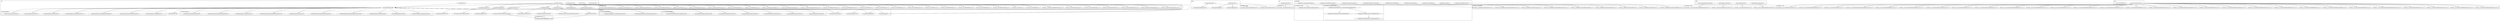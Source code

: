 digraph {
  subgraph cluster_de_monticore_types {
    label = "de.monticore.types";
    labeljust = l;
    node[shape=cds];
    Helper_de_monticore_types_TypesHelper [label="de.monticore.types.TypesHelper.java (193)"];
  }
  subgraph cluster_ast {
    label = "ast";
    labeljust = l;
    subgraph cluster_ast_additionalmethods {
      label = "ast.additionalmethods";
      labeljust = l;
      node[shape=ellipse];
      Template_ast_additionalmethods_DeepEqualsWithComments [label="ast.additionalmethods.DeepEqualsWithComments.ftl (26)"];
      node[shape=ellipse];
      Template_ast_additionalmethods_EqualsWithComments [label="ast.additionalmethods.EqualsWithComments.ftl (26)"];
      node[shape=ellipse];
      Template_ast_additionalmethods_Accept [label="ast.additionalmethods.Accept.ftl (26)"];
      node[shape=ellipse];
      Template_ast_additionalmethods_DeepCloneWithParameters [label="ast.additionalmethods.DeepCloneWithParameters.ftl (26)"];
      node[shape=ellipse];
      Template_ast_additionalmethods_AcceptSuper [label="ast.additionalmethods.AcceptSuper.ftl (52)"];
      node[shape=ellipse];
      Template_ast_additionalmethods_DeepEqualsWithOrder [label="ast.additionalmethods.DeepEqualsWithOrder.ftl (26)"];
      node[shape=ellipse];
      Template_ast_additionalmethods_RemoveChild [label="ast.additionalmethods.RemoveChild.ftl (26)"];
      node[shape=ellipse];
      Template_ast_additionalmethods_EqualAttributes [label="ast.additionalmethods.EqualAttributes.ftl (26)"];
      node[shape=ellipse];
      Template_ast_additionalmethods_Get [label="ast.additionalmethods.Get.ftl (84)"];
      node[shape=ellipse];
      Template_ast_additionalmethods_GetChildren [label="ast.additionalmethods.GetChildren.ftl (26)"];
    }
    subgraph cluster_ast_factorymethods {
      label = "ast.factorymethods";
      labeljust = l;
      node[shape=ellipse];
      Template_ast_factorymethods_ErrorIfNull [label="ast.factorymethods.ErrorIfNull.ftl (16)"];
      node[shape=ellipse];
      Template_ast_factorymethods_Create [label="ast.factorymethods.Create.ftl (26)"];
      node[shape=ellipse];
      Template_ast_factorymethods_DoCreate [label="ast.factorymethods.DoCreate.ftl (26)"];
      node[shape=ellipse];
      Template_ast_factorymethods_CreateDelegate [label="ast.factorymethods.CreateDelegate.ftl (17)"];
      node[shape=ellipse];
      Template_ast_factorymethods_DoCreateWithParams [label="ast.factorymethods.DoCreateWithParams.ftl (25)"];
      node[shape=ellipse];
      Template_ast_factorymethods_CreateWithParamsDelegate [label="ast.factorymethods.CreateWithParamsDelegate.ftl (1)"];
      node[shape=ellipse];
      Template_ast_factorymethods_CreateWithParams [label="ast.factorymethods.CreateWithParams.ftl (25)"];
    }
    node[shape=ellipse];
    Template_ast_ErrorIfNull [label="ast.ErrorIfNull.ftl (932)"];
    node[shape=ellipse];
    Template_ast_Attribute [label="ast.Attribute.ftl (110)"];
    node[shape=ellipse];
    Template_ast_BuilderAttribute [label="ast.BuilderAttribute.ftl (84)"];
    node[shape=ellipse];
    Template_ast_Class [label="ast.Class.ftl (3)"];
    node[shape=ellipse];
    Template_ast_BuilderConstructorParametersDeclaration [label="ast.BuilderConstructorParametersDeclaration.ftl (25)"];
    node[shape=ellipse];
    Template_ast_ASTNodeBase [label="ast.ASTNodeBase.ftl (1)"];
    node[shape=ellipse];
    Template_ast_ClassContent [label="ast.ClassContent.ftl (26)"];
    node[shape=ellipse];
    Template_ast_AstClass [label="ast.AstClass.ftl (26)"];
    node[shape=ellipse];
    Template_ast_ParametersDeclaration [label="ast.ParametersDeclaration.ftl (27)"];
    node[shape=ellipse];
    Template_ast_AstBuilder [label="ast.AstBuilder.ftl (26)"];
    node[shape=ellipse];
    Template_ast_AstInterface [label="ast.AstInterface.ftl (2)"];
    node[shape=ellipse];
    Template_ast_EmptyMethodBody [label="ast.EmptyMethodBody.ftl (26)"];
    node[shape=ellipse];
    Template_ast_Constructor [label="ast.Constructor.ftl (51)"];
    node[shape=ellipse];
    Template_ast_Constant [label="ast.Constant.ftl (84)"];
    node[shape=ellipse];
    Template_ast_ASTConstantsClass [label="ast.ASTConstantsClass.ftl (1)"];
    node[shape=ellipse];
    Template_ast_ConstructorAttributesSetter [label="ast.ConstructorAttributesSetter.ftl (25)"];
    node[shape=ellipse];
    Template_ast_AstSuperTypes [label="ast.AstSuperTypes.ftl (26)"];
    node[shape=ellipse];
    Template_ast_ConstructorParametersDeclaration [label="ast.ConstructorParametersDeclaration.ftl (25)"];
    node[shape=ellipse];
    Template_ast_AstSuperInterfaces [label="ast.AstSuperInterfaces.ftl (26)"];
    node[shape=ellipse];
    Template_ast_AstBuilderAttributeSetter [label="ast.AstBuilderAttributeSetter.ftl (84)"];
    node[shape=ellipse];
    Template_ast_ClassMethod [label="ast.ClassMethod.ftl (1096)"];
    node[shape=ellipse];
    Template_ast_AstEnum [label="ast.AstEnum.ftl (1)"];
  }
  subgraph cluster_parser {
    label = "parser";
    labeljust = l;
    node[shape=ellipse];
    Template_parser_MCParserMethods [label="parser.MCParserMethods.ftl (43)"];
    node[shape=ellipse];
    Template_parser_Parser [label="parser.Parser.ftl (1)"];
    node[shape=ellipse];
    Template_parser_MCParser [label="parser.MCParser.ftl (1)"];
    node[shape=ellipse];
    Template_parser_ParserHeader [label="parser.ParserHeader.ftl (1)"];
    node[shape=ellipse];
    Template_parser_LexerMember [label="parser.LexerMember.ftl (1)"];
  }
  subgraph cluster_od {
    label = "od";
    labeljust = l;
    node[shape=ellipse];
    Template_od_DiagramVisitor [label="od.DiagramVisitor.ftl (1)"];
  }
  subgraph cluster_simulation__symboltable {
    label = "simulation._symboltable";
    labeljust = l;
    node[shape=note];
    File_simulation__symboltable_SimulationSymbol [label="simulation._symboltable.SimulationSymbol.java (1)"];
    node[shape=note];
    File_simulation__symboltable_SimulationSymbolTableCreator [label="simulation._symboltable.SimulationSymbolTableCreator.java (1)"];
    node[shape=note];
    File_simulation__symboltable_SimulationSymbolReference [label="simulation._symboltable.SimulationSymbolReference.java (1)"];
    node[shape=note];
    File_simulation__symboltable_SimulationScope [label="simulation._symboltable.SimulationScope.java (1)"];
    node[shape=note];
    File_simulation__symboltable_SimulationKind [label="simulation._symboltable.SimulationKind.java (1)"];
    node[shape=note];
    File_simulation__symboltable_SimulationModelLoader [label="simulation._symboltable.SimulationModelLoader.java (1)"];
    node[shape=note];
    File_simulation__symboltable_SimulationResolvingFilter [label="simulation._symboltable.SimulationResolvingFilter.java (1)"];
    node[shape=note];
    File_simulation__symboltable_SimulationModelNameCalculator [label="simulation._symboltable.SimulationModelNameCalculator.java (1)"];
    node[shape=note];
    File_simulation__symboltable_SimulationLanguage [label="simulation._symboltable.SimulationLanguage.java (1)"];
  }
  subgraph cluster_simulation__parser {
    label = "simulation._parser";
    labeljust = l;
    node[shape=note];
    File_simulation__parser_SimulationParser [label="simulation._parser.SimulationParser.java (1)"];
    node[shape=note];
    File_simulation__parser_SimulationAntlr [label="simulation._parser.SimulationAntlr.g4 (1)"];
  }
  subgraph cluster_simulation__od {
    label = "simulation._od";
    labeljust = l;
    node[shape=note];
    File_simulation__od_Simulation2OD [label="simulation._od.Simulation2OD.java (1)"];
  }
  subgraph cluster_simulation__visitor {
    label = "simulation._visitor";
    labeljust = l;
    node[shape=note];
    File_simulation__visitor_SimulationParentAwareVisitor [label="simulation._visitor.SimulationParentAwareVisitor.java (1)"];
    node[shape=note];
    File_simulation__visitor_SimulationVisitor [label="simulation._visitor.SimulationVisitor.java (1)"];
    node[shape=note];
    File_simulation__visitor_SimulationInheritanceVisitor [label="simulation._visitor.SimulationInheritanceVisitor.java (1)"];
    node[shape=note];
    File_simulation__visitor_CommonSimulationDelegatorVisitor [label="simulation._visitor.CommonSimulationDelegatorVisitor.java (1)"];
  }
  subgraph cluster_simulation__ast {
    label = "simulation._ast";
    labeljust = l;
    node[shape=note];
    File_simulation__ast_ASTWeather [label="simulation._ast.ASTWeather.java (1)"];
    node[shape=note];
    File_simulation__ast_ASTExplicitVehicle [label="simulation._ast.ASTExplicitVehicle.java (1)"];
    node[shape=note];
    File_simulation__ast_ASTSimulationNode [label="simulation._ast.ASTSimulationNode.java (1)"];
    node[shape=note];
    File_simulation__ast_ASTSimulationLoopFrequency [label="simulation._ast.ASTSimulationLoopFrequency.java (1)"];
    node[shape=note];
    File_simulation__ast_ASTPedestrianDensity [label="simulation._ast.ASTPedestrianDensity.java (1)"];
    node[shape=note];
    File_simulation__ast_ASTMapSectorHeight [label="simulation._ast.ASTMapSectorHeight.java (1)"];
    node[shape=note];
    File_simulation__ast_ASTPedestrians [label="simulation._ast.ASTPedestrians.java (1)"];
    node[shape=note];
    File_simulation__ast_ASTWeatherObj [label="simulation._ast.ASTWeatherObj.java (1)"];
    node[shape=note];
    File_simulation__ast_ASTConstantsSimulation [label="simulation._ast.ASTConstantsSimulation.java (1)"];
    node[shape=note];
    File_simulation__ast_ASTMaxSectorUsers [label="simulation._ast.ASTMaxSectorUsers.java (1)"];
    node[shape=note];
    File_simulation__ast_ASTTimeout [label="simulation._ast.ASTTimeout.java (1)"];
    node[shape=note];
    File_simulation__ast_ASTMapSectorWidth [label="simulation._ast.ASTMapSectorWidth.java (1)"];
    node[shape=note];
    File_simulation__ast_ASTSequenceWeather [label="simulation._ast.ASTSequenceWeather.java (1)"];
    node[shape=note];
    File_simulation__ast_ASTSimulation [label="simulation._ast.ASTSimulation.java (1)"];
    node[shape=note];
    File_simulation__ast_SimulationPackage [label="simulation._ast.SimulationPackage.java (1)"];
    node[shape=note];
    File_simulation__ast_ASTSimulationRenderFrequency [label="simulation._ast.ASTSimulationRenderFrequency.java (1)"];
    node[shape=note];
    File_simulation__ast_ASTMapPath [label="simulation._ast.ASTMapPath.java (1)"];
    node[shape=note];
    File_simulation__ast_ASTTime [label="simulation._ast.ASTTime.java (1)"];
    node[shape=note];
    File_simulation__ast_ASTRandomWeather [label="simulation._ast.ASTRandomWeather.java (1)"];
    node[shape=note];
    File_simulation__ast_ASTMapHeight [label="simulation._ast.ASTMapHeight.java (1)"];
    node[shape=note];
    File_simulation__ast_ASTPathedVehicle [label="simulation._ast.ASTPathedVehicle.java (1)"];
    node[shape=note];
    File_simulation__ast_ASTFixedWeather [label="simulation._ast.ASTFixedWeather.java (1)"];
    node[shape=note];
    File_simulation__ast_SimulationLiterals [label="simulation._ast.SimulationLiterals.java (1)"];
    node[shape=note];
    File_simulation__ast_ASTVehicles [label="simulation._ast.ASTVehicles.java (1)"];
    node[shape=note];
    File_simulation__ast_SimulationPackageImpl [label="simulation._ast.SimulationPackageImpl.java (1)"];
    node[shape=note];
    File_simulation__ast_ASTMapName [label="simulation._ast.ASTMapName.java (1)"];
    node[shape=note];
    File_simulation__ast_ASTForecast [label="simulation._ast.ASTForecast.java (1)"];
    node[shape=note];
    File_simulation__ast_ASTRandomVehicle [label="simulation._ast.ASTRandomVehicle.java (1)"];
    node[shape=note];
    File_simulation__ast_SimulationNodeFactory [label="simulation._ast.SimulationNodeFactory.java (1)"];
    node[shape=note];
    File_simulation__ast_ASTSimulationType [label="simulation._ast.ASTSimulationType.java (1)"];
    node[shape=note];
    File_simulation__ast_ASTMapOverlap [label="simulation._ast.ASTMapOverlap.java (1)"];
    node[shape=note];
    File_simulation__ast_ASTSimulationDuration [label="simulation._ast.ASTSimulationDuration.java (1)"];
  }
  subgraph cluster_simulation__cocos {
    label = "simulation._cocos";
    labeljust = l;
    node[shape=note];
    File_simulation__cocos_SimulationASTWeatherObjCoCo [label="simulation._cocos.SimulationASTWeatherObjCoCo.java (1)"];
    node[shape=note];
    File_simulation__cocos_SimulationASTMapSectorWidthCoCo [label="simulation._cocos.SimulationASTMapSectorWidthCoCo.java (1)"];
    node[shape=note];
    File_simulation__cocos_SimulationASTMapHeightCoCo [label="simulation._cocos.SimulationASTMapHeightCoCo.java (1)"];
    node[shape=note];
    File_simulation__cocos_SimulationASTFixedWeatherCoCo [label="simulation._cocos.SimulationASTFixedWeatherCoCo.java (1)"];
    node[shape=note];
    File_simulation__cocos_SimulationASTMaxSectorUsersCoCo [label="simulation._cocos.SimulationASTMaxSectorUsersCoCo.java (1)"];
    node[shape=note];
    File_simulation__cocos_SimulationASTRandomWeatherCoCo [label="simulation._cocos.SimulationASTRandomWeatherCoCo.java (1)"];
    node[shape=note];
    File_simulation__cocos_SimulationASTVehiclesCoCo [label="simulation._cocos.SimulationASTVehiclesCoCo.java (1)"];
    node[shape=note];
    File_simulation__cocos_SimulationASTSequenceWeatherCoCo [label="simulation._cocos.SimulationASTSequenceWeatherCoCo.java (1)"];
    node[shape=note];
    File_simulation__cocos_SimulationASTMapOverlapCoCo [label="simulation._cocos.SimulationASTMapOverlapCoCo.java (1)"];
    node[shape=note];
    File_simulation__cocos_SimulationASTMapPathCoCo [label="simulation._cocos.SimulationASTMapPathCoCo.java (1)"];
    node[shape=note];
    File_simulation__cocos_SimulationASTSimulationNodeCoCo [label="simulation._cocos.SimulationASTSimulationNodeCoCo.java (1)"];
    node[shape=note];
    File_simulation__cocos_SimulationASTPedestrianDensityCoCo [label="simulation._cocos.SimulationASTPedestrianDensityCoCo.java (1)"];
    node[shape=note];
    File_simulation__cocos_SimulationASTForecastCoCo [label="simulation._cocos.SimulationASTForecastCoCo.java (1)"];
    node[shape=note];
    File_simulation__cocos_SimulationASTPedestriansCoCo [label="simulation._cocos.SimulationASTPedestriansCoCo.java (1)"];
    node[shape=note];
    File_simulation__cocos_SimulationASTMapSectorHeightCoCo [label="simulation._cocos.SimulationASTMapSectorHeightCoCo.java (1)"];
    node[shape=note];
    File_simulation__cocos_SimulationSimulationPackageCoCo [label="simulation._cocos.SimulationSimulationPackageCoCo.java (1)"];
    node[shape=note];
    File_simulation__cocos_SimulationASTTimeoutCoCo [label="simulation._cocos.SimulationASTTimeoutCoCo.java (1)"];
    node[shape=note];
    File_simulation__cocos_SimulationASTSimulationTypeCoCo [label="simulation._cocos.SimulationASTSimulationTypeCoCo.java (1)"];
    node[shape=note];
    File_simulation__cocos_SimulationASTSimulationDurationCoCo [label="simulation._cocos.SimulationASTSimulationDurationCoCo.java (1)"];
    node[shape=note];
    File_simulation__cocos_SimulationASTMapNameCoCo [label="simulation._cocos.SimulationASTMapNameCoCo.java (1)"];
    node[shape=note];
    File_simulation__cocos_SimulationCoCoChecker [label="simulation._cocos.SimulationCoCoChecker.java (1)"];
    node[shape=note];
    File_simulation__cocos_SimulationASTSimulationLoopFrequencyCoCo [label="simulation._cocos.SimulationASTSimulationLoopFrequencyCoCo.java (1)"];
    node[shape=note];
    File_simulation__cocos_SimulationASTTimeCoCo [label="simulation._cocos.SimulationASTTimeCoCo.java (1)"];
    node[shape=note];
    File_simulation__cocos_SimulationASTRandomVehicleCoCo [label="simulation._cocos.SimulationASTRandomVehicleCoCo.java (1)"];
    node[shape=note];
    File_simulation__cocos_SimulationASTExplicitVehicleCoCo [label="simulation._cocos.SimulationASTExplicitVehicleCoCo.java (1)"];
    node[shape=note];
    File_simulation__cocos_SimulationASTPathedVehicleCoCo [label="simulation._cocos.SimulationASTPathedVehicleCoCo.java (1)"];
    node[shape=note];
    File_simulation__cocos_SimulationASTSimulationCoCo [label="simulation._cocos.SimulationASTSimulationCoCo.java (1)"];
    node[shape=note];
    File_simulation__cocos_SimulationASTWeatherCoCo [label="simulation._cocos.SimulationASTWeatherCoCo.java (1)"];
    node[shape=note];
    File_simulation__cocos_SimulationASTSimulationRenderFrequencyCoCo [label="simulation._cocos.SimulationASTSimulationRenderFrequencyCoCo.java (1)"];
  }
  subgraph cluster_ast_emf {
    label = "ast_emf";
    labeljust = l;
    subgraph cluster_ast_emf_additionalmethods {
      label = "ast_emf.additionalmethods";
      labeljust = l;
      node[shape=ellipse];
      Template_ast_emf_additionalmethods_EUnset [label="ast_emf.additionalmethods.EUnset.ftl (26)"];
      node[shape=ellipse];
      Template_ast_emf_additionalmethods_EToString [label="ast_emf.additionalmethods.EToString.ftl (26)"];
      node[shape=ellipse];
      Template_ast_emf_additionalmethods_EStructuralFeature [label="ast_emf.additionalmethods.EStructuralFeature.ftl (52)"];
      node[shape=ellipse];
      Template_ast_emf_additionalmethods_Set [label="ast_emf.additionalmethods.Set.ftl (84)"];
      node[shape=ellipse];
      Template_ast_emf_additionalmethods_ESet [label="ast_emf.additionalmethods.ESet.ftl (26)"];
      node[shape=ellipse];
      Template_ast_emf_additionalmethods_EIsSet [label="ast_emf.additionalmethods.EIsSet.ftl (26)"];
      node[shape=ellipse];
      Template_ast_emf_additionalmethods_EGet [label="ast_emf.additionalmethods.EGet.ftl (26)"];
    }
    subgraph cluster_ast_emf_epackagemethods {
      label = "ast_emf.epackagemethods";
      labeljust = l;
      node[shape=ellipse];
      Template_ast_emf_epackagemethods_CreatePackageContents [label="ast_emf.epackagemethods.CreatePackageContents.ftl (1)"];
      node[shape=ellipse];
      Template_ast_emf_epackagemethods_InitializePackageContents [label="ast_emf.epackagemethods.InitializePackageContents.ftl (1)"];
    }
    node[shape=ellipse];
    Template_ast_emf_AstEImports [label="ast_emf.AstEImports.ftl (26)"];
    node[shape=ellipse];
    Template_ast_emf_AstNodeFactory [label="ast_emf.AstNodeFactory.ftl (1)"];
    node[shape=ellipse];
    Template_ast_emf_EPackage [label="ast_emf.EPackage.ftl (1)"];
    node[shape=ellipse];
    Template_ast_emf_EPackageImpl [label="ast_emf.EPackageImpl.ftl (1)"];
  }
  subgraph cluster_visitor {
    label = "visitor";
    labeljust = l;
    node[shape=ellipse];
    Template_visitor_SimpleVisitor [label="visitor.SimpleVisitor.ftl (1)"];
    node[shape=ellipse];
    Template_visitor_InheritanceVisitor [label="visitor.InheritanceVisitor.ftl (1)"];
    node[shape=ellipse];
    Template_visitor_ParentAwareVisitor [label="visitor.ParentAwareVisitor.ftl (1)"];
    node[shape=ellipse];
    Template_visitor_CommonDelegatorVisitor [label="visitor.CommonDelegatorVisitor.ftl (1)"];
  }
  subgraph cluster_cocos {
    label = "cocos";
    labeljust = l;
    node[shape=ellipse];
    Template_cocos_CoCoChecker [label="cocos.CoCoChecker.ftl (1)"];
    node[shape=ellipse];
    Template_cocos_CoCoInterface [label="cocos.CoCoInterface.ftl (28)"];
  }
  subgraph cluster_symboltable {
    label = "symboltable";
    labeljust = l;
    subgraph cluster_symboltable_symboltablecreators {
      label = "symboltable.symboltablecreators";
      labeljust = l;
      node[shape=ellipse];
      Template_symboltable_symboltablecreators_SymbolMethods [label="symboltable.symboltablecreators.SymbolMethods.ftl (1)"];
      node[shape=ellipse];
      Template_symboltable_symboltablecreators_ScopeSpanningSymbolMethods [label="symboltable.symboltablecreators.ScopeSpanningSymbolMethods.ftl (1)"];
      node[shape=ellipse];
      Template_symboltable_symboltablecreators_EndVisitMethod [label="symboltable.symboltablecreators.EndVisitMethod.ftl (1)"];
      node[shape=ellipse];
      Template_symboltable_symboltablecreators_InitializeSymbol [label="symboltable.symboltablecreators.InitializeSymbol.ftl (1)"];
    }
    subgraph cluster_symboltable_symbols {
      label = "symboltable.symbols";
      labeljust = l;
      node[shape=ellipse];
      Template_symboltable_symbols_KindConstantDeclaration [label="symboltable.symbols.KindConstantDeclaration.ftl (1)"];
    }
    node[shape=ellipse];
    Template_symboltable_ResolvingFilter [label="symboltable.ResolvingFilter.ftl (1)"];
    node[shape=ellipse];
    Template_symboltable_SymbolTableCreator [label="symboltable.SymbolTableCreator.ftl (1)"];
    node[shape=ellipse];
    Template_symboltable_ScopeSpanningSymbol [label="symboltable.ScopeSpanningSymbol.ftl (1)"];
    node[shape=ellipse];
    Template_symboltable_ModelLoader [label="symboltable.ModelLoader.ftl (1)"];
    node[shape=ellipse];
    Template_symboltable_ModelingLanguage [label="symboltable.ModelingLanguage.ftl (1)"];
    node[shape=ellipse];
    Template_symboltable_Scope [label="symboltable.Scope.ftl (1)"];
    node[shape=ellipse];
    Template_symboltable_SymbolReference [label="symboltable.SymbolReference.ftl (1)"];
    node[shape=ellipse];
    Template_symboltable_ModelNameCalculator [label="symboltable.ModelNameCalculator.ftl (1)"];
    node[shape=ellipse];
    Template_symboltable_SymbolKind [label="symboltable.SymbolKind.ftl (1)"];
  }
  Template_ast_BuilderAttribute -> Helper_de_monticore_types_TypesHelper;
  Template_ast_Class -> File_simulation__ast_SimulationPackageImpl;
  Template_ast_Class -> File_simulation__ast_SimulationNodeFactory;
  Template_ast_Class -> Template_ast_emf_AstNodeFactory;
  Template_ast_Class -> File_simulation__ast_ASTConstantsSimulation;
  Template_ast_Class -> Template_ast_emf_EPackageImpl;
  Template_ast_Class -> Template_ast_ASTConstantsClass;
  Template_ast_AstClass -> File_simulation__ast_ASTRandomVehicle;
  Template_ast_AstClass -> Template_ast_ClassMethod;
  Template_ast_AstClass -> File_simulation__ast_ASTSimulationLoopFrequency;
  Template_ast_AstClass -> File_simulation__ast_ASTPedestrians;
  Template_ast_AstClass -> Template_ast_emf_AstEImports;
  Template_ast_AstClass -> Template_ast_ClassContent;
  Template_ast_AstClass -> File_simulation__ast_ASTMapHeight;
  Template_ast_AstClass -> File_simulation__ast_ASTSimulation;
  Template_ast_AstClass -> File_simulation__ast_ASTRandomWeather;
  Template_ast_AstClass -> File_simulation__ast_ASTSimulationDuration;
  Template_ast_AstClass -> File_simulation__ast_ASTWeather;
  Template_ast_AstClass -> File_simulation__ast_ASTTime;
  Template_ast_AstClass -> File_simulation__ast_ASTSimulationRenderFrequency;
  Template_ast_AstClass -> Template_ast_Attribute;
  Template_ast_AstClass -> File_simulation__ast_ASTMapOverlap;
  Template_ast_AstClass -> Template_ast_Constructor;
  Template_ast_AstClass -> File_simulation__ast_ASTMapName;
  Template_ast_AstClass -> File_simulation__ast_ASTTimeout;
  Template_ast_AstClass -> File_simulation__ast_ASTWeatherObj;
  Template_ast_AstClass -> File_simulation__ast_ASTMapSectorHeight;
  Template_ast_AstClass -> File_simulation__ast_ASTMapSectorWidth;
  Template_ast_AstClass -> File_simulation__ast_ASTPedestrianDensity;
  Template_ast_AstClass -> File_simulation__ast_ASTExplicitVehicle;
  Template_ast_AstClass -> File_simulation__ast_ASTSimulationType;
  Template_ast_AstClass -> File_simulation__ast_ASTVehicles;
  Template_ast_AstClass -> File_simulation__ast_ASTSequenceWeather;
  Template_ast_AstClass -> File_simulation__ast_ASTPathedVehicle;
  Template_ast_AstClass -> File_simulation__ast_ASTForecast;
  Template_ast_AstClass -> File_simulation__ast_ASTMapPath;
  Template_ast_AstClass -> File_simulation__ast_ASTFixedWeather;
  Template_ast_AstClass -> Template_ast_AstBuilder;
  Template_ast_AstClass -> File_simulation__ast_ASTMaxSectorUsers;
  Template_ast_AstClass -> Template_ast_AstSuperTypes;
  Template_ast_AstBuilder -> Template_ast_AstBuilderAttributeSetter;
  Template_ast_AstBuilder -> Template_ast_BuilderConstructorParametersDeclaration;
  Template_ast_AstBuilder -> Template_ast_BuilderAttribute;
  Template_ast_AstBuilder -> Template_ast_ParametersDeclaration;
  Template_ast_AstInterface -> Template_ast_ASTNodeBase;
  Template_ast_AstInterface -> File_simulation__ast_ASTSimulationNode;
  Template_ast_AstInterface -> File_simulation__ast_SimulationPackage;
  Template_ast_AstInterface -> Template_ast_emf_EPackage;
  Template_ast_Constructor -> Template_ast_ConstructorAttributesSetter;
  Template_ast_Constructor -> Template_ast_EmptyMethodBody;
  Template_ast_Constructor -> Template_ast_ParametersDeclaration;
  Template_ast_Constructor -> Template_ast_ConstructorParametersDeclaration;
  Template_ast_AstSuperTypes -> Template_ast_AstSuperInterfaces;
  Template_ast_ConstructorParametersDeclaration -> Helper_de_monticore_types_TypesHelper;
  Template_ast_AstBuilderAttributeSetter -> Helper_de_monticore_types_TypesHelper;
  Template_ast_ClassMethod -> Template_ast_additionalmethods_GetChildren;
  Template_ast_ClassMethod -> Template_ast_additionalmethods_DeepCloneWithParameters;
  Template_ast_ClassMethod -> Template_ast_emf_additionalmethods_ESet;
  Template_ast_ClassMethod -> Template_ast_factorymethods_CreateWithParams;
  Template_ast_ClassMethod -> Template_ast_factorymethods_Create;
  Template_ast_ClassMethod -> Template_ast_ErrorIfNull;
  Template_ast_ClassMethod -> Template_ast_additionalmethods_Accept;
  Template_ast_ClassMethod -> Template_ast_emf_additionalmethods_EIsSet;
  Template_ast_ClassMethod -> Template_ast_additionalmethods_Get;
  Template_ast_ClassMethod -> Template_ast_additionalmethods_EqualsWithComments;
  Template_ast_ClassMethod -> Template_ast_emf_additionalmethods_EGet;
  Template_ast_ClassMethod -> Template_ast_emf_additionalmethods_Set;
  Template_ast_ClassMethod -> Template_ast_factorymethods_CreateWithParamsDelegate;
  Template_ast_ClassMethod -> Template_ast_emf_additionalmethods_EToString;
  Template_ast_ClassMethod -> Template_ast_additionalmethods_DeepEqualsWithComments;
  Template_ast_ClassMethod -> Template_ast_additionalmethods_RemoveChild;
  Template_ast_ClassMethod -> Template_ast_additionalmethods_DeepEqualsWithOrder;
  Template_ast_ClassMethod -> Template_ast_factorymethods_ErrorIfNull;
  Template_ast_ClassMethod -> Template_ast_additionalmethods_AcceptSuper;
  Template_ast_ClassMethod -> Template_ast_factorymethods_DoCreate;
  Template_ast_ClassMethod -> Template_ast_emf_epackagemethods_CreatePackageContents;
  Template_ast_ClassMethod -> Template_ast_emf_epackagemethods_InitializePackageContents;
  Template_ast_ClassMethod -> Template_ast_factorymethods_CreateDelegate;
  Template_ast_ClassMethod -> Template_ast_additionalmethods_EqualAttributes;
  Template_ast_ClassMethod -> Template_ast_emf_additionalmethods_EStructuralFeature;
  Template_ast_ClassMethod -> Template_ast_emf_additionalmethods_EUnset;
  Template_ast_ClassMethod -> Template_ast_factorymethods_DoCreateWithParams;
  Template_ast_AstEnum -> Template_ast_ClassMethod;
  Template_ast_AstEnum -> File_simulation__ast_SimulationLiterals;
  Template_parser_Parser -> Template_parser_LexerMember;
  Template_parser_Parser -> Template_parser_ParserHeader;
  Template_parser_Parser -> File_simulation__parser_SimulationAntlr;
  Template_parser_MCParser -> Template_parser_MCParserMethods;
  Template_parser_MCParser -> File_simulation__parser_SimulationParser;
  Template_od_DiagramVisitor -> File_simulation__od_Simulation2OD;
  Template_ast_emf_AstNodeFactory -> Template_ast_ClassMethod;
  Template_ast_emf_AstNodeFactory -> Template_ast_Attribute;
  Template_ast_emf_EPackage -> Template_ast_ClassMethod;
  Template_ast_emf_EPackage -> Template_ast_Constant;
  Template_ast_emf_EPackageImpl -> Template_ast_ClassMethod;
  Template_visitor_SimpleVisitor -> File_simulation__visitor_SimulationVisitor;
  Template_visitor_InheritanceVisitor -> File_simulation__visitor_SimulationInheritanceVisitor;
  Template_visitor_ParentAwareVisitor -> File_simulation__visitor_SimulationParentAwareVisitor;
  Template_visitor_CommonDelegatorVisitor -> File_simulation__visitor_CommonSimulationDelegatorVisitor;
  Template_cocos_CoCoChecker -> File_simulation__cocos_SimulationCoCoChecker;
  Template_cocos_CoCoInterface -> File_simulation__cocos_SimulationASTMapNameCoCo;
  Template_cocos_CoCoInterface -> File_simulation__cocos_SimulationASTRandomWeatherCoCo;
  Template_cocos_CoCoInterface -> File_simulation__cocos_SimulationASTWeatherObjCoCo;
  Template_cocos_CoCoInterface -> File_simulation__cocos_SimulationASTMapPathCoCo;
  Template_cocos_CoCoInterface -> File_simulation__cocos_SimulationASTSequenceWeatherCoCo;
  Template_cocos_CoCoInterface -> File_simulation__cocos_SimulationASTTimeoutCoCo;
  Template_cocos_CoCoInterface -> File_simulation__cocos_SimulationASTSimulationDurationCoCo;
  Template_cocos_CoCoInterface -> File_simulation__cocos_SimulationSimulationPackageCoCo;
  Template_cocos_CoCoInterface -> File_simulation__cocos_SimulationASTSimulationCoCo;
  Template_cocos_CoCoInterface -> File_simulation__cocos_SimulationASTSimulationNodeCoCo;
  Template_cocos_CoCoInterface -> File_simulation__cocos_SimulationASTPathedVehicleCoCo;
  Template_cocos_CoCoInterface -> File_simulation__cocos_SimulationASTMapHeightCoCo;
  Template_cocos_CoCoInterface -> File_simulation__cocos_SimulationASTExplicitVehicleCoCo;
  Template_cocos_CoCoInterface -> File_simulation__cocos_SimulationASTForecastCoCo;
  Template_cocos_CoCoInterface -> File_simulation__cocos_SimulationASTPedestriansCoCo;
  Template_cocos_CoCoInterface -> File_simulation__cocos_SimulationASTRandomVehicleCoCo;
  Template_cocos_CoCoInterface -> File_simulation__cocos_SimulationASTSimulationTypeCoCo;
  Template_cocos_CoCoInterface -> File_simulation__cocos_SimulationASTSimulationRenderFrequencyCoCo;
  Template_cocos_CoCoInterface -> File_simulation__cocos_SimulationASTSimulationLoopFrequencyCoCo;
  Template_cocos_CoCoInterface -> File_simulation__cocos_SimulationASTTimeCoCo;
  Template_cocos_CoCoInterface -> File_simulation__cocos_SimulationASTMapOverlapCoCo;
  Template_cocos_CoCoInterface -> File_simulation__cocos_SimulationASTPedestrianDensityCoCo;
  Template_cocos_CoCoInterface -> File_simulation__cocos_SimulationASTMaxSectorUsersCoCo;
  Template_cocos_CoCoInterface -> File_simulation__cocos_SimulationASTFixedWeatherCoCo;
  Template_cocos_CoCoInterface -> File_simulation__cocos_SimulationASTWeatherCoCo;
  Template_cocos_CoCoInterface -> File_simulation__cocos_SimulationASTMapSectorWidthCoCo;
  Template_cocos_CoCoInterface -> File_simulation__cocos_SimulationASTVehiclesCoCo;
  Template_cocos_CoCoInterface -> File_simulation__cocos_SimulationASTMapSectorHeightCoCo;
  Template_symboltable_ResolvingFilter -> File_simulation__symboltable_SimulationResolvingFilter;
  Template_symboltable_SymbolTableCreator -> File_simulation__symboltable_SimulationSymbolTableCreator;
  Template_symboltable_SymbolTableCreator -> Template_symboltable_symboltablecreators_ScopeSpanningSymbolMethods;
  Template_symboltable_ScopeSpanningSymbol -> Template_symboltable_symbols_KindConstantDeclaration;
  Template_symboltable_ScopeSpanningSymbol -> File_simulation__symboltable_SimulationSymbol;
  Template_symboltable_ModelLoader -> File_simulation__symboltable_SimulationModelLoader;
  Template_symboltable_ModelingLanguage -> File_simulation__symboltable_SimulationLanguage;
  Template_symboltable_Scope -> File_simulation__symboltable_SimulationScope;
  Template_symboltable_SymbolReference -> File_simulation__symboltable_SimulationSymbolReference;
  Template_symboltable_ModelNameCalculator -> File_simulation__symboltable_SimulationModelNameCalculator;
  Template_symboltable_SymbolKind -> File_simulation__symboltable_SimulationKind;
  Template_symboltable_symboltablecreators_SymbolMethods -> Template_symboltable_symboltablecreators_InitializeSymbol;
  Template_symboltable_symboltablecreators_ScopeSpanningSymbolMethods -> Template_symboltable_symboltablecreators_EndVisitMethod;
  Template_symboltable_symboltablecreators_ScopeSpanningSymbolMethods -> Template_symboltable_symboltablecreators_SymbolMethods;
}
